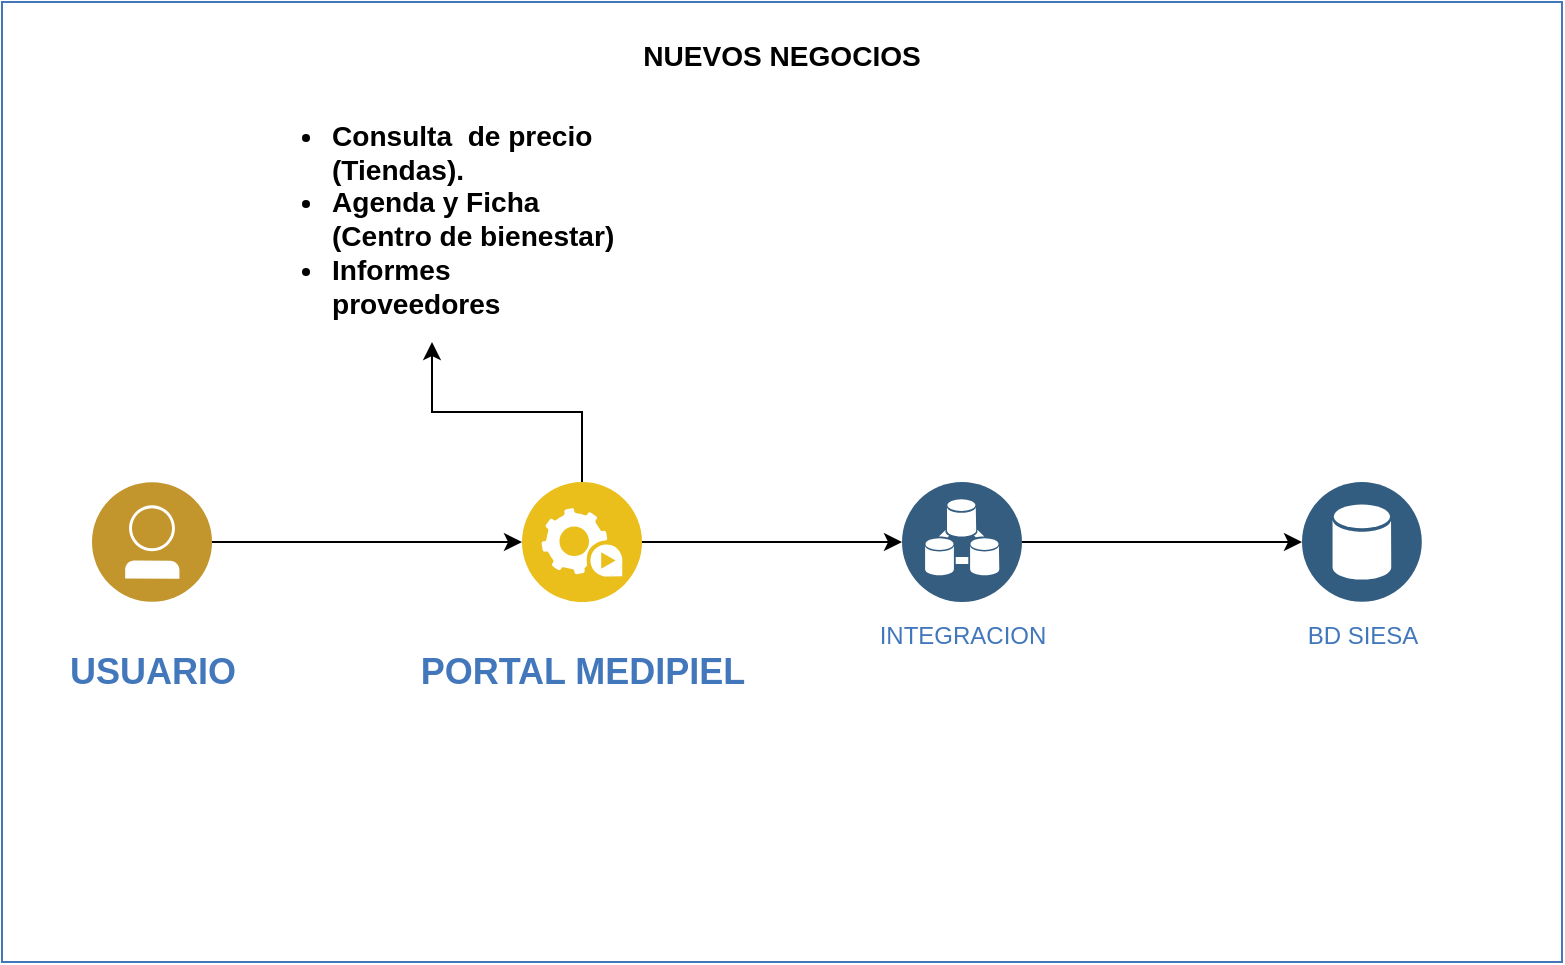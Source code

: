 <mxfile version="21.6.2" type="github">
  <diagram name="Página-1" id="JL0s9YFxojF8kScrT-FA">
    <mxGraphModel dx="1434" dy="750" grid="1" gridSize="10" guides="1" tooltips="1" connect="1" arrows="1" fold="1" page="1" pageScale="1" pageWidth="827" pageHeight="1169" math="0" shadow="0">
      <root>
        <mxCell id="0" />
        <mxCell id="1" parent="0" />
        <mxCell id="byS9DmiykSNvir3lJ_Dd-1" value="&lt;h3&gt;NUEVOS NEGOCIOS&lt;/h3&gt;" style="fontStyle=0;verticalAlign=top;align=center;spacingTop=-2;fillColor=none;rounded=0;whiteSpace=wrap;html=1;strokeColor=#4376BB;strokeWidth=1;dashed=0;container=1;collapsible=0;expand=0;recursiveResize=0;" vertex="1" parent="1">
          <mxGeometry x="10" y="40" width="780" height="480" as="geometry" />
        </mxCell>
        <mxCell id="byS9DmiykSNvir3lJ_Dd-14" value="&lt;h2&gt;USUARIO&lt;/h2&gt;" style="image;aspect=fixed;perimeter=ellipsePerimeter;html=1;align=center;shadow=0;dashed=0;fontColor=#4277BB;labelBackgroundColor=default;fontSize=12;spacingTop=3;image=img/lib/ibm/users/user.svg;" vertex="1" parent="byS9DmiykSNvir3lJ_Dd-1">
          <mxGeometry x="45" y="240" width="60" height="60" as="geometry" />
        </mxCell>
        <mxCell id="byS9DmiykSNvir3lJ_Dd-15" style="edgeStyle=orthogonalEdgeStyle;rounded=0;orthogonalLoop=1;jettySize=auto;html=1;" edge="1" parent="byS9DmiykSNvir3lJ_Dd-1" source="byS9DmiykSNvir3lJ_Dd-16" target="byS9DmiykSNvir3lJ_Dd-24">
          <mxGeometry relative="1" as="geometry" />
        </mxCell>
        <mxCell id="byS9DmiykSNvir3lJ_Dd-33" style="edgeStyle=orthogonalEdgeStyle;rounded=0;orthogonalLoop=1;jettySize=auto;html=1;entryX=0.5;entryY=1;entryDx=0;entryDy=0;" edge="1" parent="byS9DmiykSNvir3lJ_Dd-1" source="byS9DmiykSNvir3lJ_Dd-16" target="byS9DmiykSNvir3lJ_Dd-30">
          <mxGeometry relative="1" as="geometry" />
        </mxCell>
        <mxCell id="byS9DmiykSNvir3lJ_Dd-16" value="&lt;h2&gt;PORTAL MEDIPIEL&lt;/h2&gt;" style="image;aspect=fixed;perimeter=ellipsePerimeter;html=1;align=center;shadow=0;dashed=0;fontColor=#4277BB;labelBackgroundColor=default;fontSize=12;spacingTop=3;image=img/lib/ibm/applications/automation_tools.svg;" vertex="1" parent="byS9DmiykSNvir3lJ_Dd-1">
          <mxGeometry x="260" y="240" width="60" height="60" as="geometry" />
        </mxCell>
        <mxCell id="byS9DmiykSNvir3lJ_Dd-17" style="edgeStyle=orthogonalEdgeStyle;rounded=0;orthogonalLoop=1;jettySize=auto;html=1;entryX=0;entryY=0.5;entryDx=0;entryDy=0;" edge="1" parent="byS9DmiykSNvir3lJ_Dd-1" source="byS9DmiykSNvir3lJ_Dd-14" target="byS9DmiykSNvir3lJ_Dd-16">
          <mxGeometry relative="1" as="geometry" />
        </mxCell>
        <mxCell id="byS9DmiykSNvir3lJ_Dd-23" style="edgeStyle=orthogonalEdgeStyle;rounded=0;orthogonalLoop=1;jettySize=auto;html=1;" edge="1" parent="byS9DmiykSNvir3lJ_Dd-1" source="byS9DmiykSNvir3lJ_Dd-24" target="byS9DmiykSNvir3lJ_Dd-25">
          <mxGeometry relative="1" as="geometry" />
        </mxCell>
        <mxCell id="byS9DmiykSNvir3lJ_Dd-24" value="INTEGRACION" style="aspect=fixed;perimeter=ellipsePerimeter;html=1;align=center;shadow=0;dashed=0;image;image=img/lib/ibm/data/device_registry.svg;strokeColor=#FF0000;fillColor=#FFFF66;gradientColor=none;fontColor=#4277BB;labelBackgroundColor=#ffffff;spacingTop=3;" vertex="1" parent="byS9DmiykSNvir3lJ_Dd-1">
          <mxGeometry x="450" y="240" width="60" height="60" as="geometry" />
        </mxCell>
        <mxCell id="byS9DmiykSNvir3lJ_Dd-25" value="BD SIESA" style="aspect=fixed;perimeter=ellipsePerimeter;html=1;align=center;shadow=0;dashed=0;image;image=img/lib/ibm/data/data_services.svg;strokeColor=#FF0000;fillColor=#FFFF66;gradientColor=none;fontColor=#4277BB;labelBackgroundColor=#ffffff;spacingTop=3;" vertex="1" parent="byS9DmiykSNvir3lJ_Dd-1">
          <mxGeometry x="650" y="240" width="60" height="60" as="geometry" />
        </mxCell>
        <mxCell id="byS9DmiykSNvir3lJ_Dd-30" value="&lt;h1&gt;&lt;/h1&gt;&lt;h5&gt;&lt;/h5&gt;&lt;h6&gt;&lt;/h6&gt;&lt;h3&gt;&lt;ul&gt;&lt;li&gt;Consulta&amp;nbsp; de precio (Tiendas).&lt;/li&gt;&lt;li&gt;Agenda y Ficha (Centro de bienestar)&lt;/li&gt;&lt;li&gt;Informes proveedores&lt;/li&gt;&lt;/ul&gt;&lt;/h3&gt;" style="text;html=1;strokeColor=none;fillColor=none;spacing=5;spacingTop=-20;whiteSpace=wrap;overflow=hidden;rounded=0;align=left;" vertex="1" parent="byS9DmiykSNvir3lJ_Dd-1">
          <mxGeometry x="120" y="50" width="190" height="120" as="geometry" />
        </mxCell>
      </root>
    </mxGraphModel>
  </diagram>
</mxfile>
